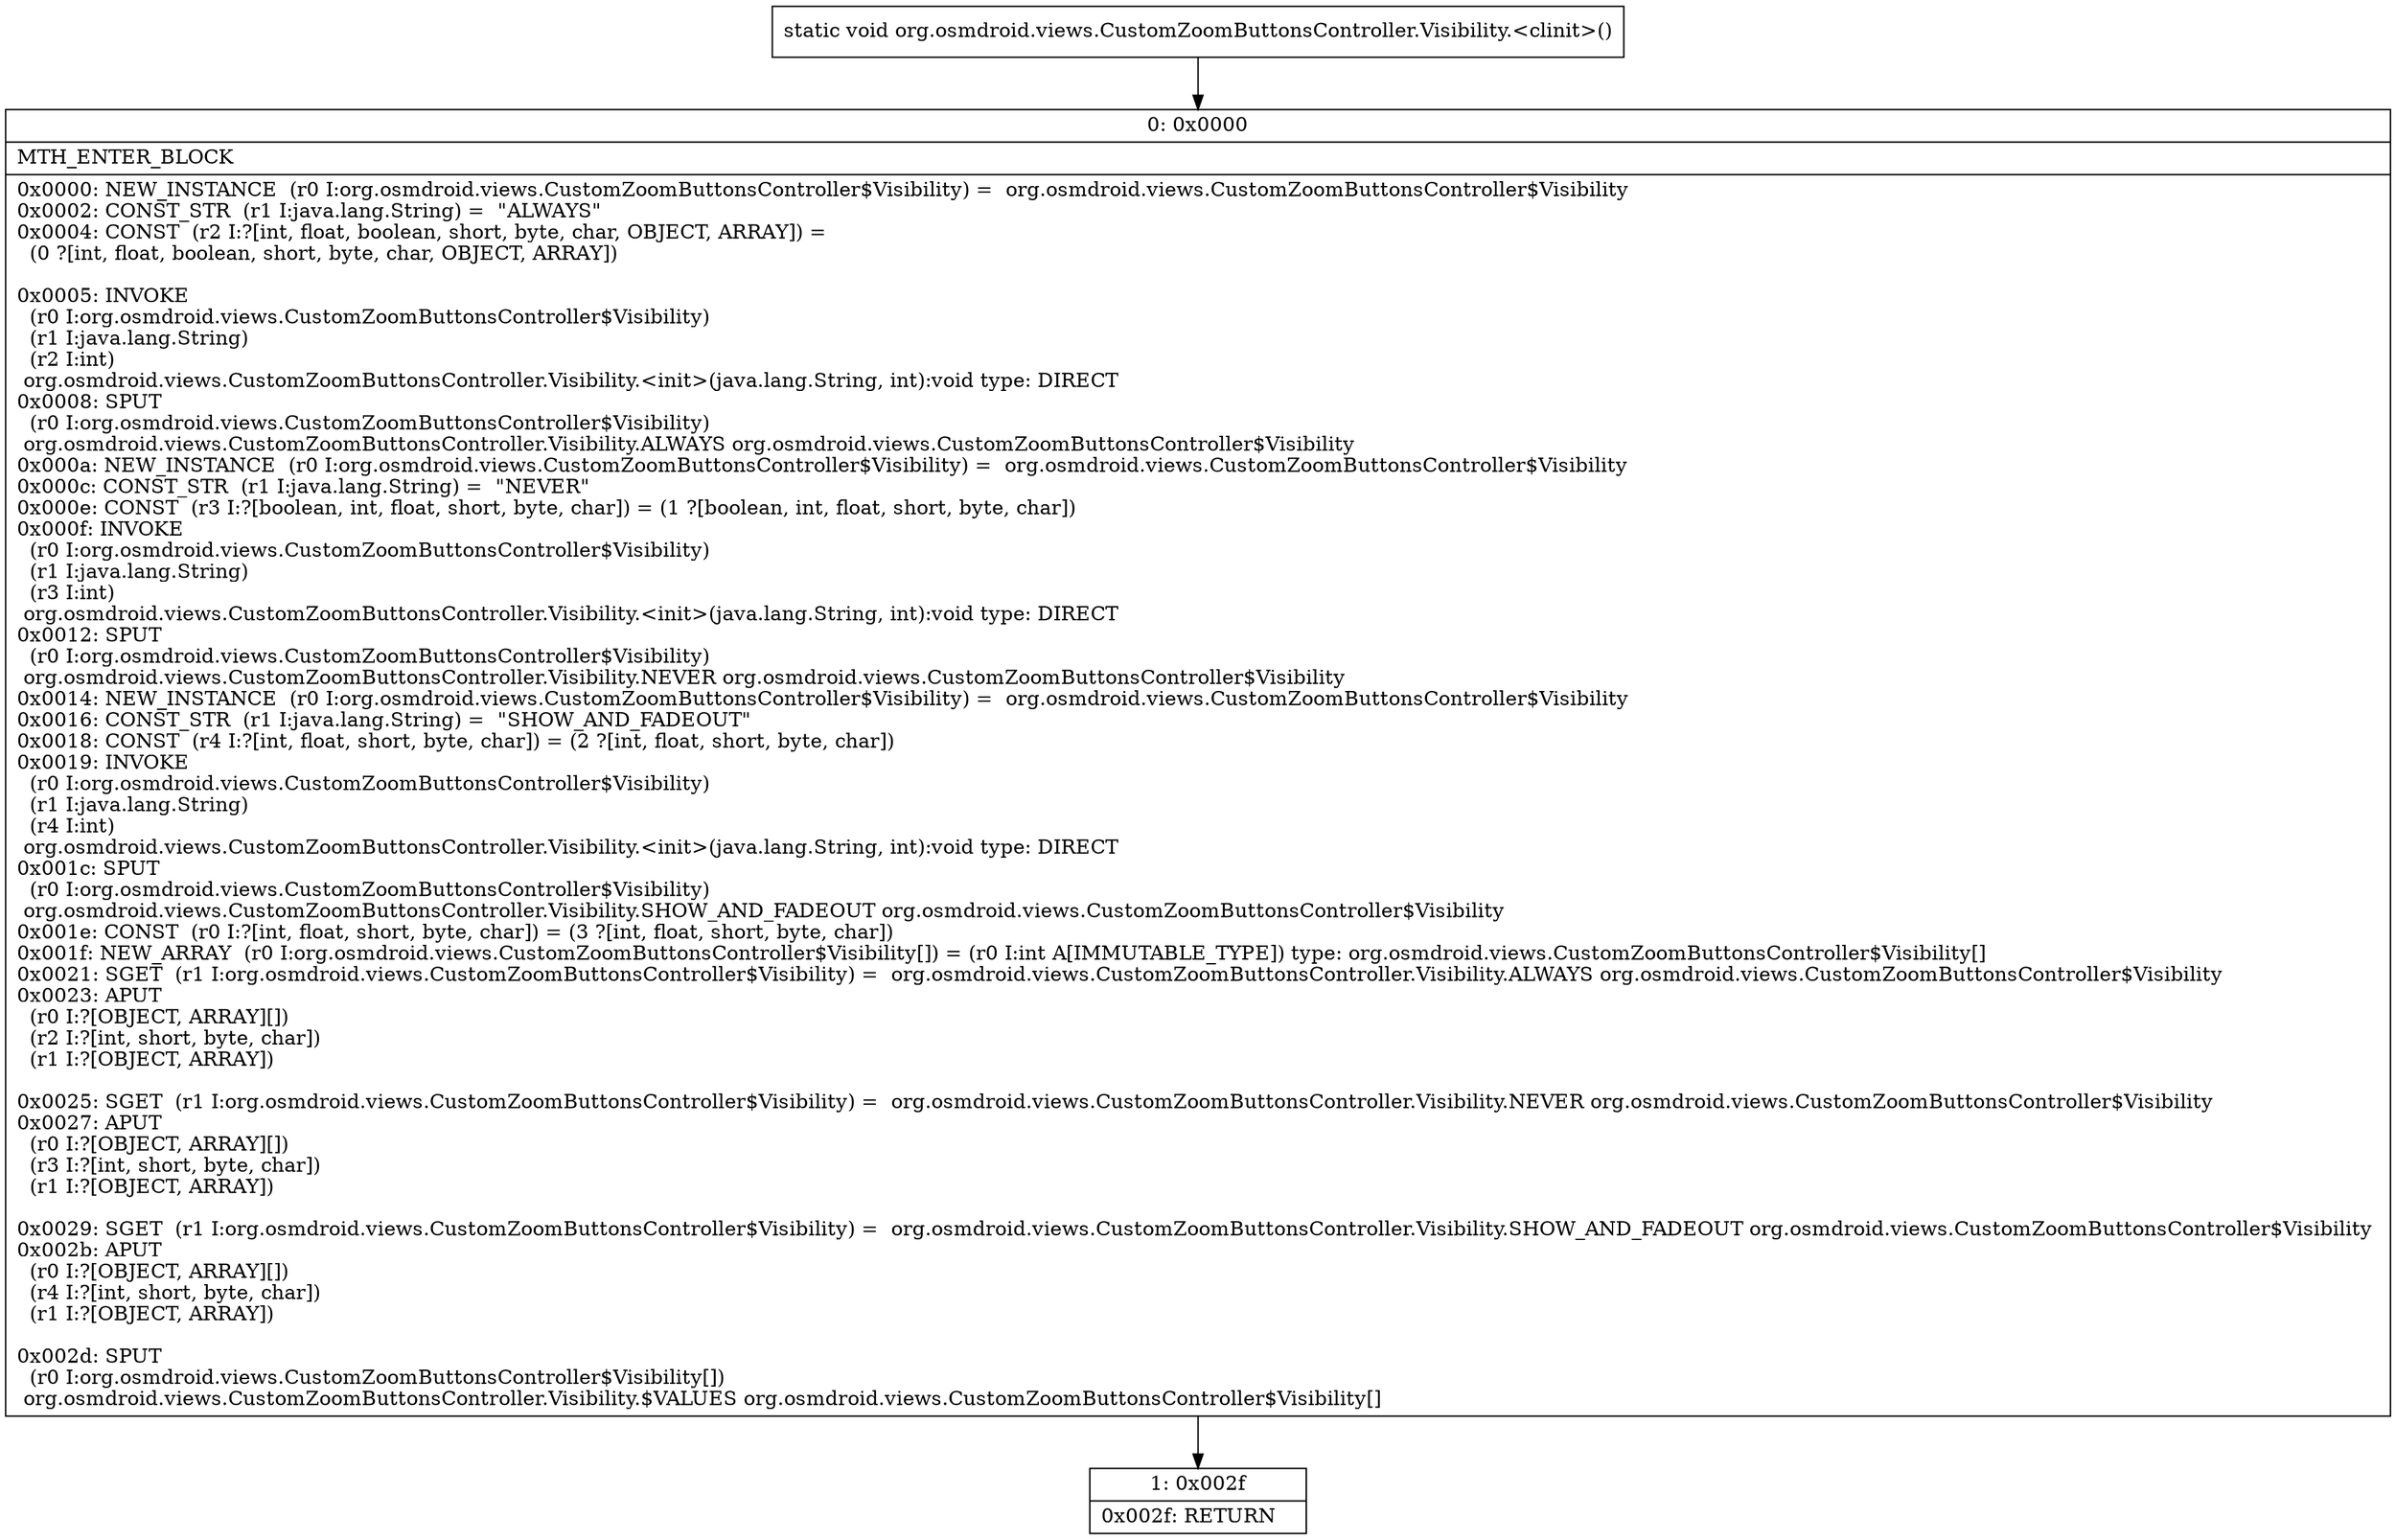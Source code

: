digraph "CFG fororg.osmdroid.views.CustomZoomButtonsController.Visibility.\<clinit\>()V" {
Node_0 [shape=record,label="{0\:\ 0x0000|MTH_ENTER_BLOCK\l|0x0000: NEW_INSTANCE  (r0 I:org.osmdroid.views.CustomZoomButtonsController$Visibility) =  org.osmdroid.views.CustomZoomButtonsController$Visibility \l0x0002: CONST_STR  (r1 I:java.lang.String) =  \"ALWAYS\" \l0x0004: CONST  (r2 I:?[int, float, boolean, short, byte, char, OBJECT, ARRAY]) = \l  (0 ?[int, float, boolean, short, byte, char, OBJECT, ARRAY])\l \l0x0005: INVOKE  \l  (r0 I:org.osmdroid.views.CustomZoomButtonsController$Visibility)\l  (r1 I:java.lang.String)\l  (r2 I:int)\l org.osmdroid.views.CustomZoomButtonsController.Visibility.\<init\>(java.lang.String, int):void type: DIRECT \l0x0008: SPUT  \l  (r0 I:org.osmdroid.views.CustomZoomButtonsController$Visibility)\l org.osmdroid.views.CustomZoomButtonsController.Visibility.ALWAYS org.osmdroid.views.CustomZoomButtonsController$Visibility \l0x000a: NEW_INSTANCE  (r0 I:org.osmdroid.views.CustomZoomButtonsController$Visibility) =  org.osmdroid.views.CustomZoomButtonsController$Visibility \l0x000c: CONST_STR  (r1 I:java.lang.String) =  \"NEVER\" \l0x000e: CONST  (r3 I:?[boolean, int, float, short, byte, char]) = (1 ?[boolean, int, float, short, byte, char]) \l0x000f: INVOKE  \l  (r0 I:org.osmdroid.views.CustomZoomButtonsController$Visibility)\l  (r1 I:java.lang.String)\l  (r3 I:int)\l org.osmdroid.views.CustomZoomButtonsController.Visibility.\<init\>(java.lang.String, int):void type: DIRECT \l0x0012: SPUT  \l  (r0 I:org.osmdroid.views.CustomZoomButtonsController$Visibility)\l org.osmdroid.views.CustomZoomButtonsController.Visibility.NEVER org.osmdroid.views.CustomZoomButtonsController$Visibility \l0x0014: NEW_INSTANCE  (r0 I:org.osmdroid.views.CustomZoomButtonsController$Visibility) =  org.osmdroid.views.CustomZoomButtonsController$Visibility \l0x0016: CONST_STR  (r1 I:java.lang.String) =  \"SHOW_AND_FADEOUT\" \l0x0018: CONST  (r4 I:?[int, float, short, byte, char]) = (2 ?[int, float, short, byte, char]) \l0x0019: INVOKE  \l  (r0 I:org.osmdroid.views.CustomZoomButtonsController$Visibility)\l  (r1 I:java.lang.String)\l  (r4 I:int)\l org.osmdroid.views.CustomZoomButtonsController.Visibility.\<init\>(java.lang.String, int):void type: DIRECT \l0x001c: SPUT  \l  (r0 I:org.osmdroid.views.CustomZoomButtonsController$Visibility)\l org.osmdroid.views.CustomZoomButtonsController.Visibility.SHOW_AND_FADEOUT org.osmdroid.views.CustomZoomButtonsController$Visibility \l0x001e: CONST  (r0 I:?[int, float, short, byte, char]) = (3 ?[int, float, short, byte, char]) \l0x001f: NEW_ARRAY  (r0 I:org.osmdroid.views.CustomZoomButtonsController$Visibility[]) = (r0 I:int A[IMMUTABLE_TYPE]) type: org.osmdroid.views.CustomZoomButtonsController$Visibility[] \l0x0021: SGET  (r1 I:org.osmdroid.views.CustomZoomButtonsController$Visibility) =  org.osmdroid.views.CustomZoomButtonsController.Visibility.ALWAYS org.osmdroid.views.CustomZoomButtonsController$Visibility \l0x0023: APUT  \l  (r0 I:?[OBJECT, ARRAY][])\l  (r2 I:?[int, short, byte, char])\l  (r1 I:?[OBJECT, ARRAY])\l \l0x0025: SGET  (r1 I:org.osmdroid.views.CustomZoomButtonsController$Visibility) =  org.osmdroid.views.CustomZoomButtonsController.Visibility.NEVER org.osmdroid.views.CustomZoomButtonsController$Visibility \l0x0027: APUT  \l  (r0 I:?[OBJECT, ARRAY][])\l  (r3 I:?[int, short, byte, char])\l  (r1 I:?[OBJECT, ARRAY])\l \l0x0029: SGET  (r1 I:org.osmdroid.views.CustomZoomButtonsController$Visibility) =  org.osmdroid.views.CustomZoomButtonsController.Visibility.SHOW_AND_FADEOUT org.osmdroid.views.CustomZoomButtonsController$Visibility \l0x002b: APUT  \l  (r0 I:?[OBJECT, ARRAY][])\l  (r4 I:?[int, short, byte, char])\l  (r1 I:?[OBJECT, ARRAY])\l \l0x002d: SPUT  \l  (r0 I:org.osmdroid.views.CustomZoomButtonsController$Visibility[])\l org.osmdroid.views.CustomZoomButtonsController.Visibility.$VALUES org.osmdroid.views.CustomZoomButtonsController$Visibility[] \l}"];
Node_1 [shape=record,label="{1\:\ 0x002f|0x002f: RETURN   \l}"];
MethodNode[shape=record,label="{static void org.osmdroid.views.CustomZoomButtonsController.Visibility.\<clinit\>() }"];
MethodNode -> Node_0;
Node_0 -> Node_1;
}

